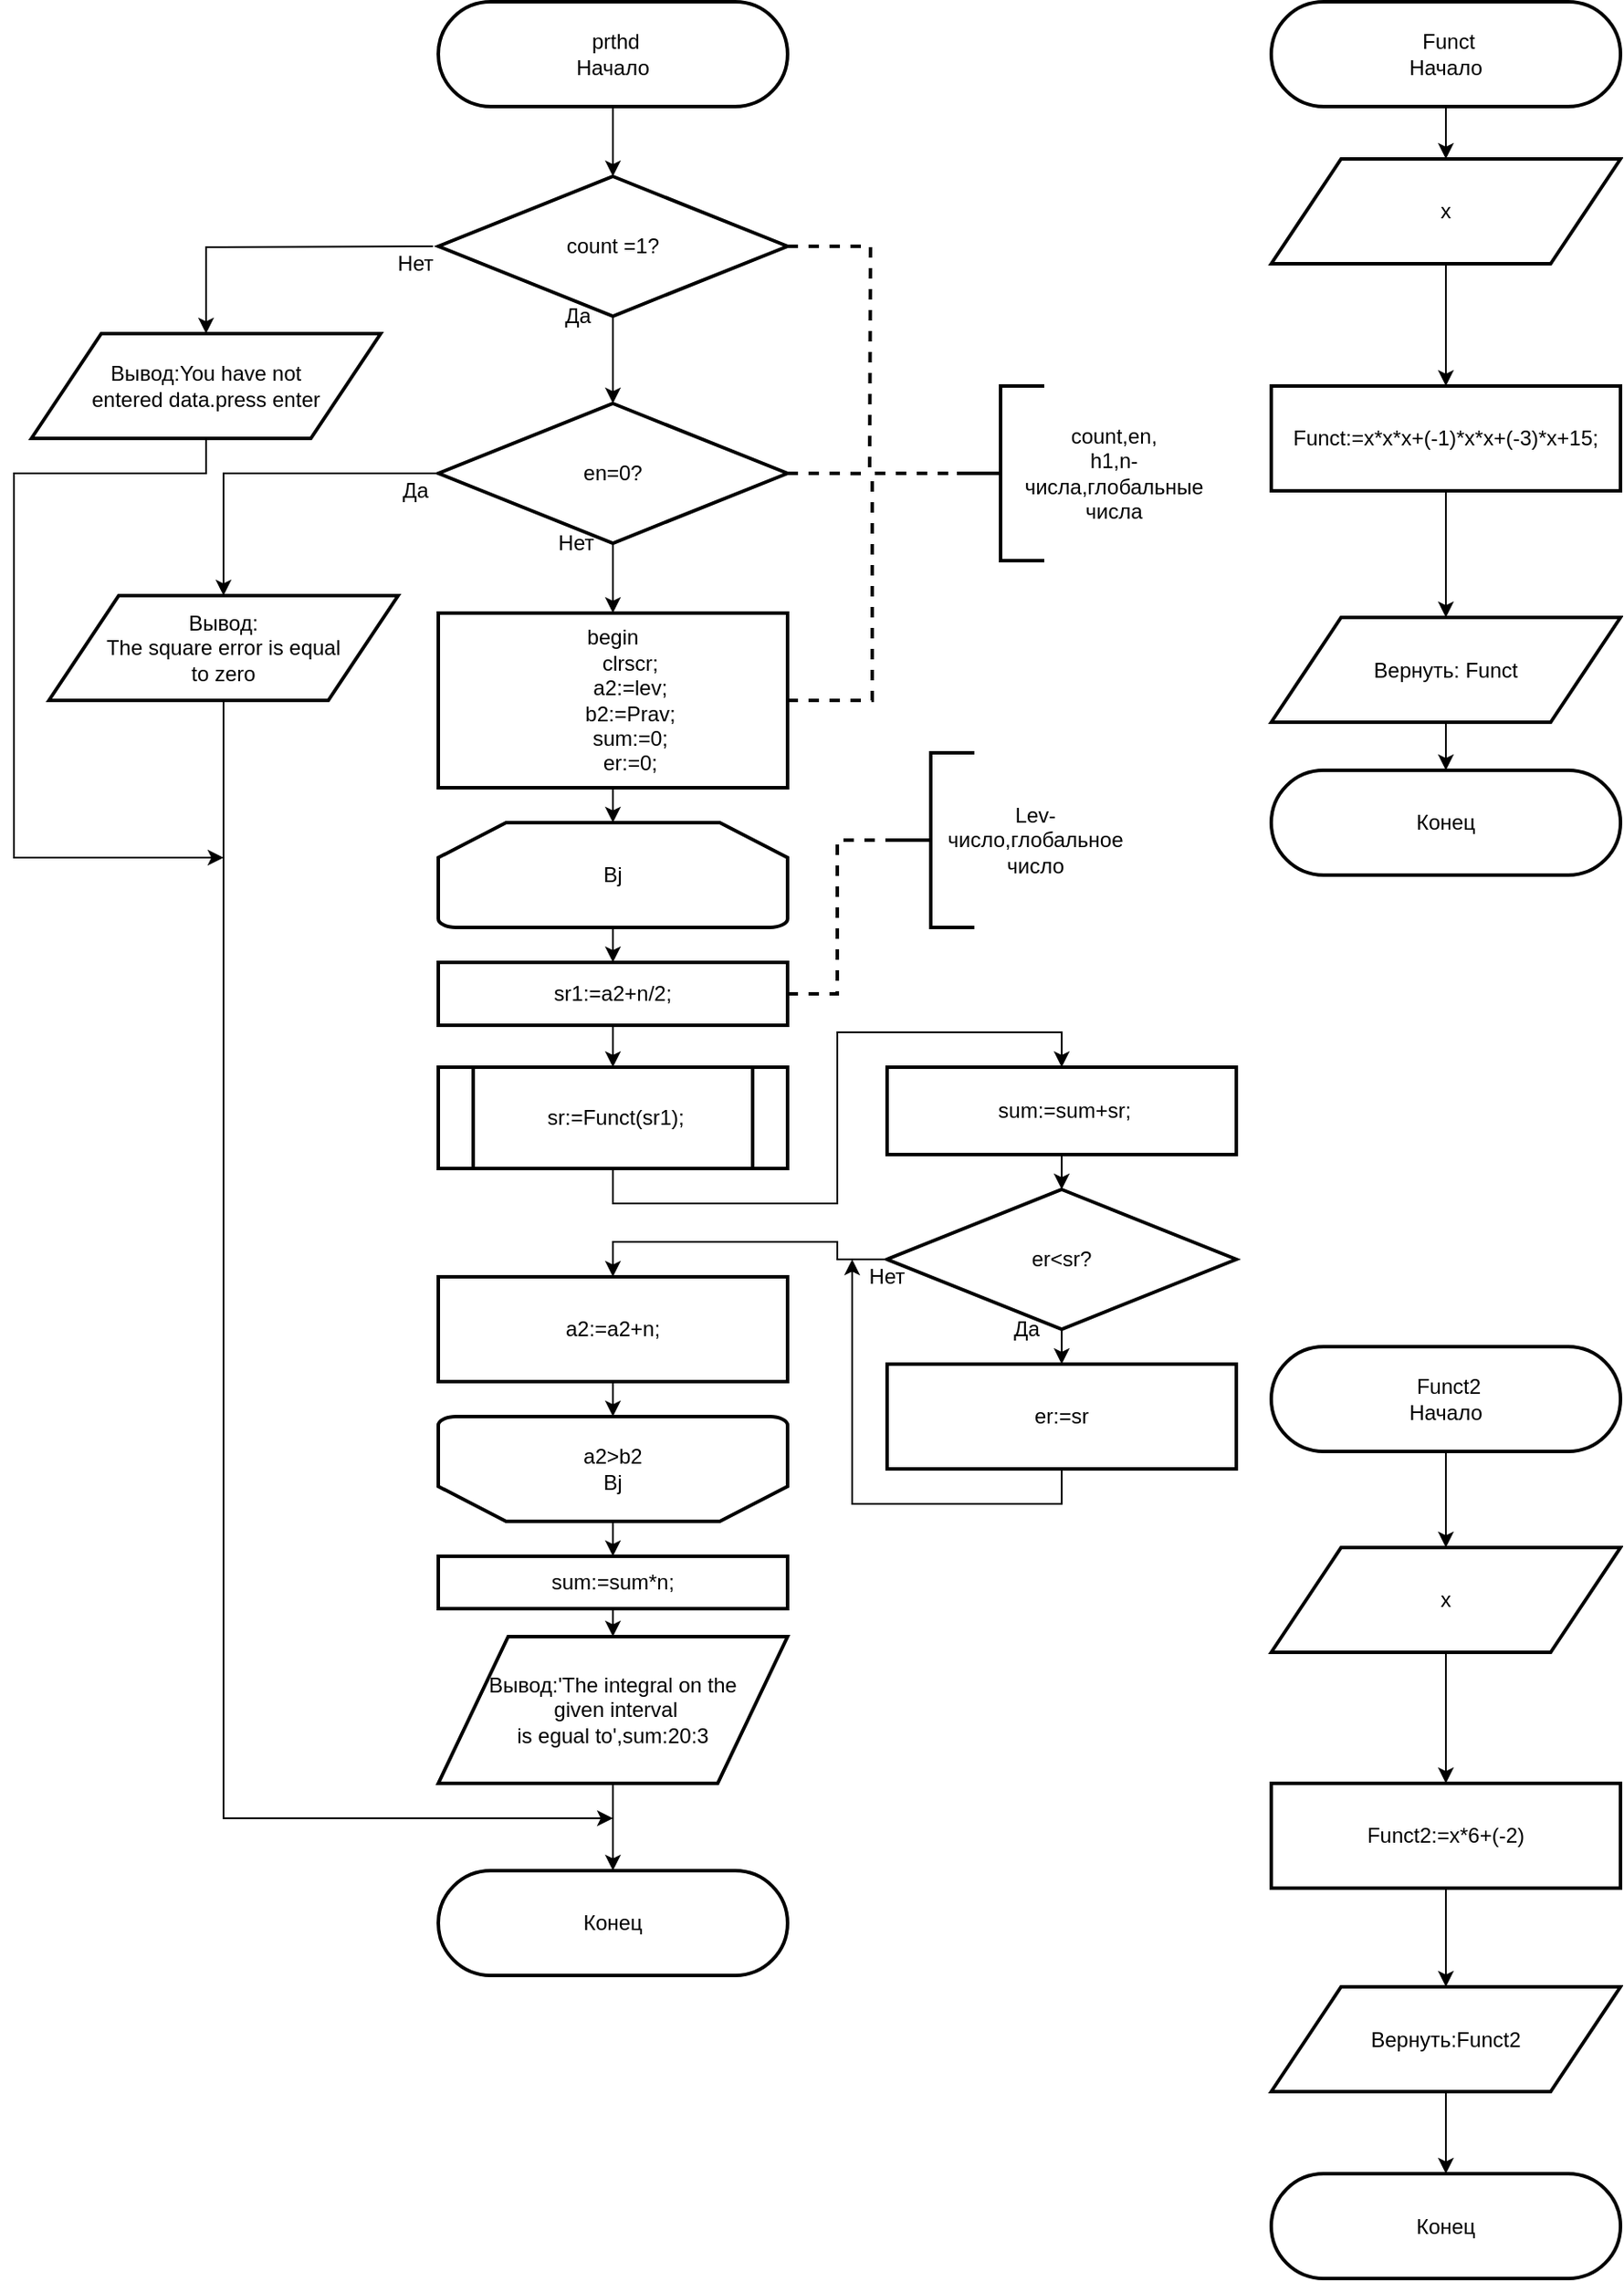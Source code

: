 <mxfile version="13.0.9" type="device"><diagram id="iyiu7zdyu3hrcHBy95EZ" name="Page-1"><mxGraphModel dx="1494" dy="823" grid="1" gridSize="10" guides="1" tooltips="1" connect="1" arrows="1" fold="1" page="1" pageScale="1" pageWidth="827" pageHeight="1169" math="0" shadow="0"><root><mxCell id="0"/><mxCell id="1" parent="0"/><mxCell id="U6fxhXPr3cXrVlXrkawR-1" style="edgeStyle=orthogonalEdgeStyle;rounded=0;orthogonalLoop=1;jettySize=auto;html=1;exitX=0.5;exitY=1;exitDx=0;exitDy=0;" edge="1" parent="1" source="U6fxhXPr3cXrVlXrkawR-2" target="U6fxhXPr3cXrVlXrkawR-7"><mxGeometry relative="1" as="geometry"/></mxCell><mxCell id="U6fxhXPr3cXrVlXrkawR-2" value="&amp;nbsp;prthd&lt;br&gt;Начало" style="rounded=1;whiteSpace=wrap;html=1;arcSize=50;strokeWidth=2;" vertex="1" parent="1"><mxGeometry x="493" y="740" width="200" height="60" as="geometry"/></mxCell><mxCell id="U6fxhXPr3cXrVlXrkawR-3" value="Конец" style="rounded=1;whiteSpace=wrap;html=1;arcSize=50;strokeWidth=2;" vertex="1" parent="1"><mxGeometry x="493" y="1810" width="200" height="60" as="geometry"/></mxCell><mxCell id="U6fxhXPr3cXrVlXrkawR-4" style="edgeStyle=orthogonalEdgeStyle;rounded=0;orthogonalLoop=1;jettySize=auto;html=1;exitX=0.5;exitY=1;exitDx=0;exitDy=0;entryX=0.5;entryY=0;entryDx=0;entryDy=0;" edge="1" parent="1" source="U6fxhXPr3cXrVlXrkawR-7" target="U6fxhXPr3cXrVlXrkawR-11"><mxGeometry relative="1" as="geometry"/></mxCell><mxCell id="U6fxhXPr3cXrVlXrkawR-5" style="edgeStyle=orthogonalEdgeStyle;rounded=0;orthogonalLoop=1;jettySize=auto;html=1;entryX=0.5;entryY=0;entryDx=0;entryDy=0;" edge="1" parent="1" target="U6fxhXPr3cXrVlXrkawR-18"><mxGeometry relative="1" as="geometry"><mxPoint x="490" y="880" as="sourcePoint"/></mxGeometry></mxCell><mxCell id="U6fxhXPr3cXrVlXrkawR-6" style="edgeStyle=orthogonalEdgeStyle;rounded=0;orthogonalLoop=1;jettySize=auto;html=1;exitX=1;exitY=0.5;exitDx=0;exitDy=0;dashed=1;strokeWidth=2;endArrow=none;endFill=0;" edge="1" parent="1" source="U6fxhXPr3cXrVlXrkawR-7"><mxGeometry relative="1" as="geometry"><mxPoint x="740" y="1010" as="targetPoint"/></mxGeometry></mxCell><mxCell id="U6fxhXPr3cXrVlXrkawR-7" value="count =1?" style="rhombus;whiteSpace=wrap;html=1;strokeWidth=2;" vertex="1" parent="1"><mxGeometry x="493" y="840" width="200" height="80" as="geometry"/></mxCell><mxCell id="U6fxhXPr3cXrVlXrkawR-8" style="edgeStyle=orthogonalEdgeStyle;rounded=0;orthogonalLoop=1;jettySize=auto;html=1;exitX=0;exitY=0.5;exitDx=0;exitDy=0;" edge="1" parent="1" source="U6fxhXPr3cXrVlXrkawR-11" target="U6fxhXPr3cXrVlXrkawR-13"><mxGeometry relative="1" as="geometry"><Array as="points"><mxPoint x="370" y="1010"/></Array></mxGeometry></mxCell><mxCell id="U6fxhXPr3cXrVlXrkawR-9" style="edgeStyle=orthogonalEdgeStyle;rounded=0;orthogonalLoop=1;jettySize=auto;html=1;exitX=0.5;exitY=1;exitDx=0;exitDy=0;" edge="1" parent="1" source="U6fxhXPr3cXrVlXrkawR-11" target="U6fxhXPr3cXrVlXrkawR-16"><mxGeometry relative="1" as="geometry"/></mxCell><mxCell id="U6fxhXPr3cXrVlXrkawR-10" style="edgeStyle=orthogonalEdgeStyle;rounded=0;orthogonalLoop=1;jettySize=auto;html=1;exitX=1;exitY=0.5;exitDx=0;exitDy=0;dashed=1;strokeWidth=2;endArrow=none;endFill=0;" edge="1" parent="1" source="U6fxhXPr3cXrVlXrkawR-11"><mxGeometry relative="1" as="geometry"><mxPoint x="740" y="1010.167" as="targetPoint"/></mxGeometry></mxCell><mxCell id="U6fxhXPr3cXrVlXrkawR-11" value="en=0?" style="rhombus;whiteSpace=wrap;html=1;strokeWidth=2;" vertex="1" parent="1"><mxGeometry x="493" y="970" width="200" height="80" as="geometry"/></mxCell><mxCell id="U6fxhXPr3cXrVlXrkawR-12" style="edgeStyle=orthogonalEdgeStyle;rounded=0;orthogonalLoop=1;jettySize=auto;html=1;exitX=0.5;exitY=1;exitDx=0;exitDy=0;" edge="1" parent="1" source="U6fxhXPr3cXrVlXrkawR-13"><mxGeometry relative="1" as="geometry"><Array as="points"><mxPoint x="370" y="1780"/></Array><mxPoint x="593" y="1780" as="targetPoint"/></mxGeometry></mxCell><mxCell id="U6fxhXPr3cXrVlXrkawR-13" value="Вывод:&lt;br&gt;The square error is equal &lt;br&gt;to zero" style="shape=parallelogram;perimeter=parallelogramPerimeter;whiteSpace=wrap;html=1;strokeWidth=2;" vertex="1" parent="1"><mxGeometry x="270" y="1080" width="200" height="60" as="geometry"/></mxCell><mxCell id="U6fxhXPr3cXrVlXrkawR-14" style="edgeStyle=orthogonalEdgeStyle;rounded=0;orthogonalLoop=1;jettySize=auto;html=1;exitX=0.5;exitY=1;exitDx=0;exitDy=0;entryX=0.5;entryY=0;entryDx=0;entryDy=0;entryPerimeter=0;" edge="1" parent="1" source="U6fxhXPr3cXrVlXrkawR-16" target="U6fxhXPr3cXrVlXrkawR-24"><mxGeometry relative="1" as="geometry"/></mxCell><mxCell id="U6fxhXPr3cXrVlXrkawR-15" style="edgeStyle=orthogonalEdgeStyle;rounded=0;orthogonalLoop=1;jettySize=auto;html=1;exitX=1;exitY=0.5;exitDx=0;exitDy=0;entryX=0;entryY=0.5;entryDx=0;entryDy=0;entryPerimeter=0;dashed=1;strokeWidth=2;endArrow=none;endFill=0;" edge="1" parent="1" source="U6fxhXPr3cXrVlXrkawR-16" target="U6fxhXPr3cXrVlXrkawR-39"><mxGeometry relative="1" as="geometry"/></mxCell><mxCell id="U6fxhXPr3cXrVlXrkawR-16" value="&lt;div&gt;begin&lt;/div&gt;&lt;div&gt;&amp;nbsp; &amp;nbsp; &amp;nbsp; clrscr;&lt;/div&gt;&lt;div&gt;&amp;nbsp; &amp;nbsp; &amp;nbsp; a2:=lev;&lt;/div&gt;&lt;div&gt;&amp;nbsp; &amp;nbsp; &amp;nbsp; b2:=Prav;&lt;/div&gt;&lt;div&gt;&amp;nbsp; &amp;nbsp; &amp;nbsp; sum:=0;&lt;/div&gt;&lt;div&gt;&amp;nbsp; &amp;nbsp; &amp;nbsp; er:=0;&lt;/div&gt;" style="rounded=0;whiteSpace=wrap;html=1;strokeWidth=2;" vertex="1" parent="1"><mxGeometry x="493" y="1090" width="200" height="100" as="geometry"/></mxCell><mxCell id="U6fxhXPr3cXrVlXrkawR-17" style="edgeStyle=orthogonalEdgeStyle;rounded=0;orthogonalLoop=1;jettySize=auto;html=1;exitX=0.5;exitY=1;exitDx=0;exitDy=0;" edge="1" parent="1" source="U6fxhXPr3cXrVlXrkawR-18"><mxGeometry relative="1" as="geometry"><mxPoint x="370" y="1230" as="targetPoint"/><Array as="points"><mxPoint x="360" y="1010"/><mxPoint x="250" y="1010"/><mxPoint x="250" y="1230"/></Array></mxGeometry></mxCell><mxCell id="U6fxhXPr3cXrVlXrkawR-18" value="Вывод:You have not &lt;br&gt;entered data.press enter" style="shape=parallelogram;perimeter=parallelogramPerimeter;whiteSpace=wrap;html=1;strokeWidth=2;" vertex="1" parent="1"><mxGeometry x="260" y="930" width="200" height="60" as="geometry"/></mxCell><mxCell id="U6fxhXPr3cXrVlXrkawR-19" value="Да" style="text;html=1;strokeColor=none;fillColor=none;align=center;verticalAlign=middle;whiteSpace=wrap;rounded=0;" vertex="1" parent="1"><mxGeometry x="460" y="1010" width="40" height="20" as="geometry"/></mxCell><mxCell id="U6fxhXPr3cXrVlXrkawR-20" value="Нет" style="text;html=1;strokeColor=none;fillColor=none;align=center;verticalAlign=middle;whiteSpace=wrap;rounded=0;" vertex="1" parent="1"><mxGeometry x="552" y="1040" width="40" height="20" as="geometry"/></mxCell><mxCell id="U6fxhXPr3cXrVlXrkawR-21" value="Да" style="text;html=1;strokeColor=none;fillColor=none;align=center;verticalAlign=middle;whiteSpace=wrap;rounded=0;" vertex="1" parent="1"><mxGeometry x="553" y="910" width="40" height="20" as="geometry"/></mxCell><mxCell id="U6fxhXPr3cXrVlXrkawR-22" value="Нет" style="text;html=1;strokeColor=none;fillColor=none;align=center;verticalAlign=middle;whiteSpace=wrap;rounded=0;" vertex="1" parent="1"><mxGeometry x="460" y="880" width="40" height="20" as="geometry"/></mxCell><mxCell id="U6fxhXPr3cXrVlXrkawR-23" style="edgeStyle=orthogonalEdgeStyle;rounded=0;orthogonalLoop=1;jettySize=auto;html=1;exitX=0.5;exitY=1;exitDx=0;exitDy=0;exitPerimeter=0;entryX=0.5;entryY=0;entryDx=0;entryDy=0;" edge="1" parent="1" source="U6fxhXPr3cXrVlXrkawR-24" target="U6fxhXPr3cXrVlXrkawR-29"><mxGeometry relative="1" as="geometry"/></mxCell><mxCell id="U6fxhXPr3cXrVlXrkawR-24" value="Bj" style="strokeWidth=2;html=1;shape=mxgraph.flowchart.loop_limit;whiteSpace=wrap;" vertex="1" parent="1"><mxGeometry x="493" y="1210" width="200" height="60" as="geometry"/></mxCell><mxCell id="U6fxhXPr3cXrVlXrkawR-25" style="edgeStyle=orthogonalEdgeStyle;rounded=0;orthogonalLoop=1;jettySize=auto;html=1;exitX=0.5;exitY=0;exitDx=0;exitDy=0;exitPerimeter=0;entryX=0.5;entryY=0;entryDx=0;entryDy=0;" edge="1" parent="1" source="U6fxhXPr3cXrVlXrkawR-26" target="U6fxhXPr3cXrVlXrkawR-33"><mxGeometry relative="1" as="geometry"/></mxCell><mxCell id="U6fxhXPr3cXrVlXrkawR-26" value="a2&amp;gt;b2&lt;br&gt;Bj" style="strokeWidth=2;html=1;shape=mxgraph.flowchart.loop_limit;whiteSpace=wrap;direction=west;" vertex="1" parent="1"><mxGeometry x="493" y="1550" width="200" height="60" as="geometry"/></mxCell><mxCell id="U6fxhXPr3cXrVlXrkawR-27" style="edgeStyle=orthogonalEdgeStyle;rounded=0;orthogonalLoop=1;jettySize=auto;html=1;exitX=1;exitY=0.5;exitDx=0;exitDy=0;entryX=0;entryY=0.5;entryDx=0;entryDy=0;entryPerimeter=0;dashed=1;strokeWidth=2;endArrow=none;endFill=0;" edge="1" parent="1" source="U6fxhXPr3cXrVlXrkawR-29" target="U6fxhXPr3cXrVlXrkawR-40"><mxGeometry relative="1" as="geometry"/></mxCell><mxCell id="U6fxhXPr3cXrVlXrkawR-28" style="edgeStyle=orthogonalEdgeStyle;rounded=0;orthogonalLoop=1;jettySize=auto;html=1;exitX=0.5;exitY=1;exitDx=0;exitDy=0;entryX=0.5;entryY=0;entryDx=0;entryDy=0;strokeWidth=1;" edge="1" parent="1" source="U6fxhXPr3cXrVlXrkawR-29" target="U6fxhXPr3cXrVlXrkawR-46"><mxGeometry relative="1" as="geometry"/></mxCell><mxCell id="U6fxhXPr3cXrVlXrkawR-29" value="&lt;span style=&quot;font-weight: 400&quot;&gt;sr1:=a2+n/2;&lt;/span&gt;" style="rounded=0;whiteSpace=wrap;html=1;strokeWidth=2;fontStyle=1" vertex="1" parent="1"><mxGeometry x="493" y="1290" width="200" height="36" as="geometry"/></mxCell><mxCell id="U6fxhXPr3cXrVlXrkawR-30" style="edgeStyle=orthogonalEdgeStyle;rounded=0;orthogonalLoop=1;jettySize=auto;html=1;exitX=0.5;exitY=1;exitDx=0;exitDy=0;entryX=0.5;entryY=1;entryDx=0;entryDy=0;entryPerimeter=0;strokeWidth=1;" edge="1" parent="1" source="U6fxhXPr3cXrVlXrkawR-31" target="U6fxhXPr3cXrVlXrkawR-26"><mxGeometry relative="1" as="geometry"/></mxCell><mxCell id="U6fxhXPr3cXrVlXrkawR-31" value="&lt;span style=&quot;font-weight: normal&quot;&gt;a2:=a2+n;&lt;/span&gt;" style="rounded=0;whiteSpace=wrap;html=1;strokeWidth=2;fontStyle=1" vertex="1" parent="1"><mxGeometry x="493" y="1470" width="200" height="60" as="geometry"/></mxCell><mxCell id="U6fxhXPr3cXrVlXrkawR-32" style="edgeStyle=orthogonalEdgeStyle;rounded=0;orthogonalLoop=1;jettySize=auto;html=1;exitX=0.5;exitY=1;exitDx=0;exitDy=0;entryX=0.5;entryY=0;entryDx=0;entryDy=0;" edge="1" parent="1" source="U6fxhXPr3cXrVlXrkawR-33" target="U6fxhXPr3cXrVlXrkawR-35"><mxGeometry relative="1" as="geometry"/></mxCell><mxCell id="U6fxhXPr3cXrVlXrkawR-33" value="sum:=sum*n;" style="rounded=0;whiteSpace=wrap;html=1;strokeWidth=2;" vertex="1" parent="1"><mxGeometry x="493" y="1630" width="200" height="30" as="geometry"/></mxCell><mxCell id="U6fxhXPr3cXrVlXrkawR-81" style="edgeStyle=orthogonalEdgeStyle;rounded=0;orthogonalLoop=1;jettySize=auto;html=1;exitX=0.5;exitY=1;exitDx=0;exitDy=0;strokeWidth=1;" edge="1" parent="1" source="U6fxhXPr3cXrVlXrkawR-35" target="U6fxhXPr3cXrVlXrkawR-3"><mxGeometry relative="1" as="geometry"/></mxCell><mxCell id="U6fxhXPr3cXrVlXrkawR-35" value="Вывод:'The integral on the&lt;br&gt;&amp;nbsp;given interval &lt;br&gt;is egual to',sum:20:3" style="shape=parallelogram;perimeter=parallelogramPerimeter;whiteSpace=wrap;html=1;strokeWidth=2;" vertex="1" parent="1"><mxGeometry x="493" y="1676" width="200" height="84" as="geometry"/></mxCell><mxCell id="U6fxhXPr3cXrVlXrkawR-39" value="" style="strokeWidth=2;html=1;shape=mxgraph.flowchart.annotation_2;align=left;labelPosition=right;pointerEvents=1;" vertex="1" parent="1"><mxGeometry x="790" y="960" width="50" height="100" as="geometry"/></mxCell><mxCell id="U6fxhXPr3cXrVlXrkawR-40" value="" style="strokeWidth=2;html=1;shape=mxgraph.flowchart.annotation_2;align=left;labelPosition=right;pointerEvents=1;" vertex="1" parent="1"><mxGeometry x="750" y="1170" width="50" height="100" as="geometry"/></mxCell><mxCell id="U6fxhXPr3cXrVlXrkawR-43" value="Lev-число,глобальное число" style="text;html=1;strokeColor=none;fillColor=none;align=center;verticalAlign=middle;whiteSpace=wrap;rounded=0;" vertex="1" parent="1"><mxGeometry x="780" y="1175" width="110" height="90" as="geometry"/></mxCell><mxCell id="U6fxhXPr3cXrVlXrkawR-44" value="count,en,&lt;br&gt;h1,n-числа,глобальные числа" style="text;html=1;strokeColor=none;fillColor=none;align=center;verticalAlign=middle;whiteSpace=wrap;rounded=0;" vertex="1" parent="1"><mxGeometry x="830" y="965" width="100" height="90" as="geometry"/></mxCell><mxCell id="U6fxhXPr3cXrVlXrkawR-71" style="edgeStyle=orthogonalEdgeStyle;rounded=0;orthogonalLoop=1;jettySize=auto;html=1;exitX=0.5;exitY=1;exitDx=0;exitDy=0;entryX=0.5;entryY=0;entryDx=0;entryDy=0;strokeWidth=1;" edge="1" parent="1" source="U6fxhXPr3cXrVlXrkawR-46" target="U6fxhXPr3cXrVlXrkawR-70"><mxGeometry relative="1" as="geometry"/></mxCell><mxCell id="U6fxhXPr3cXrVlXrkawR-46" value="&amp;nbsp;sr:=Funct(sr1);" style="shape=process;whiteSpace=wrap;html=1;backgroundOutline=1;strokeWidth=2;rounded=1;arcSize=0;" vertex="1" parent="1"><mxGeometry x="493" y="1350" width="200" height="58" as="geometry"/></mxCell><mxCell id="U6fxhXPr3cXrVlXrkawR-51" style="edgeStyle=orthogonalEdgeStyle;rounded=0;orthogonalLoop=1;jettySize=auto;html=1;exitX=0.5;exitY=1;exitDx=0;exitDy=0;entryX=0.5;entryY=0;entryDx=0;entryDy=0;" edge="1" parent="1" source="U6fxhXPr3cXrVlXrkawR-52" target="U6fxhXPr3cXrVlXrkawR-64"><mxGeometry relative="1" as="geometry"/></mxCell><mxCell id="U6fxhXPr3cXrVlXrkawR-52" value="&amp;nbsp;Funct&lt;br&gt;Начало" style="rounded=1;whiteSpace=wrap;html=1;arcSize=50;strokeWidth=2;" vertex="1" parent="1"><mxGeometry x="970" y="740" width="200" height="60" as="geometry"/></mxCell><mxCell id="U6fxhXPr3cXrVlXrkawR-53" style="edgeStyle=orthogonalEdgeStyle;rounded=0;orthogonalLoop=1;jettySize=auto;html=1;exitX=0.5;exitY=1;exitDx=0;exitDy=0;" edge="1" parent="1" source="U6fxhXPr3cXrVlXrkawR-54" target="U6fxhXPr3cXrVlXrkawR-58"><mxGeometry relative="1" as="geometry"/></mxCell><mxCell id="U6fxhXPr3cXrVlXrkawR-54" value="&amp;nbsp;Funct2&lt;br&gt;Начало" style="rounded=1;whiteSpace=wrap;html=1;arcSize=50;strokeWidth=2;" vertex="1" parent="1"><mxGeometry x="970" y="1510" width="200" height="60" as="geometry"/></mxCell><mxCell id="U6fxhXPr3cXrVlXrkawR-55" value="Конец" style="rounded=1;whiteSpace=wrap;html=1;arcSize=50;strokeWidth=2;" vertex="1" parent="1"><mxGeometry x="970" y="1180" width="200" height="60" as="geometry"/></mxCell><mxCell id="U6fxhXPr3cXrVlXrkawR-56" value="Конец" style="rounded=1;whiteSpace=wrap;html=1;arcSize=50;strokeWidth=2;" vertex="1" parent="1"><mxGeometry x="970" y="1983.5" width="200" height="60" as="geometry"/></mxCell><mxCell id="U6fxhXPr3cXrVlXrkawR-57" style="edgeStyle=orthogonalEdgeStyle;rounded=0;orthogonalLoop=1;jettySize=auto;html=1;exitX=0.5;exitY=1;exitDx=0;exitDy=0;entryX=0.5;entryY=0;entryDx=0;entryDy=0;" edge="1" parent="1" source="U6fxhXPr3cXrVlXrkawR-58" target="U6fxhXPr3cXrVlXrkawR-66"><mxGeometry relative="1" as="geometry"/></mxCell><mxCell id="U6fxhXPr3cXrVlXrkawR-58" value="x" style="shape=parallelogram;perimeter=parallelogramPerimeter;whiteSpace=wrap;html=1;rounded=0;strokeWidth=2;" vertex="1" parent="1"><mxGeometry x="970" y="1625" width="200" height="60" as="geometry"/></mxCell><mxCell id="U6fxhXPr3cXrVlXrkawR-59" style="edgeStyle=orthogonalEdgeStyle;rounded=0;orthogonalLoop=1;jettySize=auto;html=1;exitX=0.5;exitY=1;exitDx=0;exitDy=0;entryX=0.5;entryY=0;entryDx=0;entryDy=0;" edge="1" parent="1" source="U6fxhXPr3cXrVlXrkawR-60" target="U6fxhXPr3cXrVlXrkawR-56"><mxGeometry relative="1" as="geometry"/></mxCell><mxCell id="U6fxhXPr3cXrVlXrkawR-60" value="Вернуть:Funct2" style="shape=parallelogram;perimeter=parallelogramPerimeter;whiteSpace=wrap;html=1;rounded=0;strokeWidth=2;" vertex="1" parent="1"><mxGeometry x="970" y="1876.5" width="200" height="60" as="geometry"/></mxCell><mxCell id="U6fxhXPr3cXrVlXrkawR-61" style="edgeStyle=orthogonalEdgeStyle;rounded=0;orthogonalLoop=1;jettySize=auto;html=1;exitX=0.5;exitY=1;exitDx=0;exitDy=0;entryX=0.5;entryY=0;entryDx=0;entryDy=0;" edge="1" parent="1" source="U6fxhXPr3cXrVlXrkawR-62" target="U6fxhXPr3cXrVlXrkawR-55"><mxGeometry relative="1" as="geometry"/></mxCell><mxCell id="U6fxhXPr3cXrVlXrkawR-62" value="Вернуть: Funct" style="shape=parallelogram;perimeter=parallelogramPerimeter;whiteSpace=wrap;html=1;rounded=0;strokeWidth=2;" vertex="1" parent="1"><mxGeometry x="970" y="1092.5" width="200" height="60" as="geometry"/></mxCell><mxCell id="U6fxhXPr3cXrVlXrkawR-63" style="edgeStyle=orthogonalEdgeStyle;rounded=0;orthogonalLoop=1;jettySize=auto;html=1;exitX=0.5;exitY=1;exitDx=0;exitDy=0;" edge="1" parent="1" source="U6fxhXPr3cXrVlXrkawR-64" target="U6fxhXPr3cXrVlXrkawR-68"><mxGeometry relative="1" as="geometry"/></mxCell><mxCell id="U6fxhXPr3cXrVlXrkawR-64" value="x" style="shape=parallelogram;perimeter=parallelogramPerimeter;whiteSpace=wrap;html=1;rounded=0;strokeWidth=2;" vertex="1" parent="1"><mxGeometry x="970" y="830" width="200" height="60" as="geometry"/></mxCell><mxCell id="U6fxhXPr3cXrVlXrkawR-65" style="edgeStyle=orthogonalEdgeStyle;rounded=0;orthogonalLoop=1;jettySize=auto;html=1;exitX=0.5;exitY=1;exitDx=0;exitDy=0;" edge="1" parent="1" source="U6fxhXPr3cXrVlXrkawR-66" target="U6fxhXPr3cXrVlXrkawR-60"><mxGeometry relative="1" as="geometry"/></mxCell><mxCell id="U6fxhXPr3cXrVlXrkawR-66" value="Funct2:=x*6+(-2)" style="rounded=0;whiteSpace=wrap;html=1;strokeWidth=2;" vertex="1" parent="1"><mxGeometry x="970" y="1760" width="200" height="60" as="geometry"/></mxCell><mxCell id="U6fxhXPr3cXrVlXrkawR-67" style="edgeStyle=orthogonalEdgeStyle;rounded=0;orthogonalLoop=1;jettySize=auto;html=1;exitX=0.5;exitY=1;exitDx=0;exitDy=0;" edge="1" parent="1" source="U6fxhXPr3cXrVlXrkawR-68" target="U6fxhXPr3cXrVlXrkawR-62"><mxGeometry relative="1" as="geometry"/></mxCell><mxCell id="U6fxhXPr3cXrVlXrkawR-68" value="Funct:=x*x*x+(-1)*x*x+(-3)*x+15;" style="rounded=0;whiteSpace=wrap;html=1;strokeWidth=2;" vertex="1" parent="1"><mxGeometry x="970" y="960" width="200" height="60" as="geometry"/></mxCell><mxCell id="U6fxhXPr3cXrVlXrkawR-72" style="edgeStyle=orthogonalEdgeStyle;rounded=0;orthogonalLoop=1;jettySize=auto;html=1;exitX=0;exitY=0.5;exitDx=0;exitDy=0;entryX=0.5;entryY=0;entryDx=0;entryDy=0;strokeWidth=1;" edge="1" parent="1" source="U6fxhXPr3cXrVlXrkawR-69" target="U6fxhXPr3cXrVlXrkawR-31"><mxGeometry relative="1" as="geometry"/></mxCell><mxCell id="U6fxhXPr3cXrVlXrkawR-75" style="edgeStyle=orthogonalEdgeStyle;rounded=0;orthogonalLoop=1;jettySize=auto;html=1;exitX=0.5;exitY=1;exitDx=0;exitDy=0;entryX=0.5;entryY=0;entryDx=0;entryDy=0;strokeWidth=1;" edge="1" parent="1" source="U6fxhXPr3cXrVlXrkawR-69" target="U6fxhXPr3cXrVlXrkawR-74"><mxGeometry relative="1" as="geometry"/></mxCell><mxCell id="U6fxhXPr3cXrVlXrkawR-69" value="er&amp;lt;sr?" style="rhombus;whiteSpace=wrap;html=1;strokeWidth=2;" vertex="1" parent="1"><mxGeometry x="750" y="1420" width="200" height="80" as="geometry"/></mxCell><mxCell id="U6fxhXPr3cXrVlXrkawR-73" style="edgeStyle=orthogonalEdgeStyle;rounded=0;orthogonalLoop=1;jettySize=auto;html=1;exitX=0.5;exitY=1;exitDx=0;exitDy=0;entryX=0.5;entryY=0;entryDx=0;entryDy=0;strokeWidth=1;" edge="1" parent="1" source="U6fxhXPr3cXrVlXrkawR-70" target="U6fxhXPr3cXrVlXrkawR-69"><mxGeometry relative="1" as="geometry"/></mxCell><mxCell id="U6fxhXPr3cXrVlXrkawR-70" value="&amp;nbsp;sum:=sum+sr;" style="rounded=0;whiteSpace=wrap;html=1;strokeWidth=2;" vertex="1" parent="1"><mxGeometry x="750" y="1350" width="200" height="50" as="geometry"/></mxCell><mxCell id="U6fxhXPr3cXrVlXrkawR-76" style="edgeStyle=orthogonalEdgeStyle;rounded=0;orthogonalLoop=1;jettySize=auto;html=1;exitX=0.5;exitY=1;exitDx=0;exitDy=0;strokeWidth=1;" edge="1" parent="1" source="U6fxhXPr3cXrVlXrkawR-74"><mxGeometry relative="1" as="geometry"><mxPoint x="730" y="1460" as="targetPoint"/></mxGeometry></mxCell><mxCell id="U6fxhXPr3cXrVlXrkawR-74" value="er:=sr" style="rounded=0;whiteSpace=wrap;html=1;strokeWidth=2;" vertex="1" parent="1"><mxGeometry x="750" y="1520" width="200" height="60" as="geometry"/></mxCell><mxCell id="U6fxhXPr3cXrVlXrkawR-77" value="Да" style="text;html=1;strokeColor=none;fillColor=none;align=center;verticalAlign=middle;whiteSpace=wrap;rounded=0;strokeWidth=2;" vertex="1" parent="1"><mxGeometry x="810" y="1490" width="40" height="20" as="geometry"/></mxCell><mxCell id="U6fxhXPr3cXrVlXrkawR-78" value="Нет" style="text;html=1;strokeColor=none;fillColor=none;align=center;verticalAlign=middle;whiteSpace=wrap;rounded=0;strokeWidth=2;" vertex="1" parent="1"><mxGeometry x="730" y="1460" width="40" height="20" as="geometry"/></mxCell></root></mxGraphModel></diagram></mxfile>